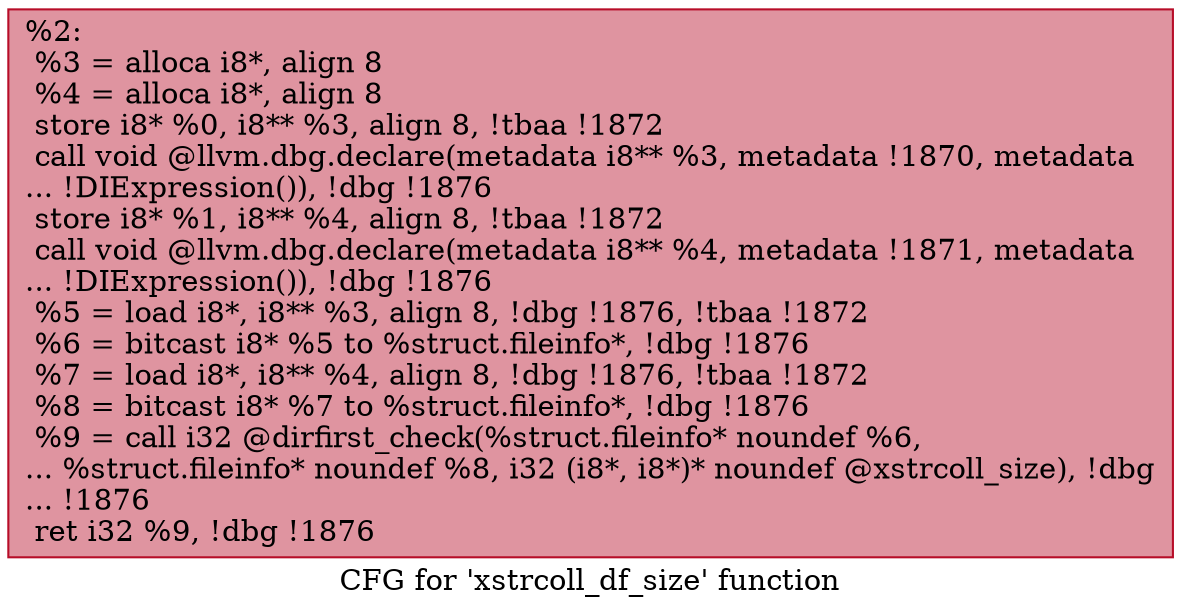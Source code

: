 digraph "CFG for 'xstrcoll_df_size' function" {
	label="CFG for 'xstrcoll_df_size' function";

	Node0x1caa130 [shape=record,color="#b70d28ff", style=filled, fillcolor="#b70d2870",label="{%2:\l  %3 = alloca i8*, align 8\l  %4 = alloca i8*, align 8\l  store i8* %0, i8** %3, align 8, !tbaa !1872\l  call void @llvm.dbg.declare(metadata i8** %3, metadata !1870, metadata\l... !DIExpression()), !dbg !1876\l  store i8* %1, i8** %4, align 8, !tbaa !1872\l  call void @llvm.dbg.declare(metadata i8** %4, metadata !1871, metadata\l... !DIExpression()), !dbg !1876\l  %5 = load i8*, i8** %3, align 8, !dbg !1876, !tbaa !1872\l  %6 = bitcast i8* %5 to %struct.fileinfo*, !dbg !1876\l  %7 = load i8*, i8** %4, align 8, !dbg !1876, !tbaa !1872\l  %8 = bitcast i8* %7 to %struct.fileinfo*, !dbg !1876\l  %9 = call i32 @dirfirst_check(%struct.fileinfo* noundef %6,\l... %struct.fileinfo* noundef %8, i32 (i8*, i8*)* noundef @xstrcoll_size), !dbg\l... !1876\l  ret i32 %9, !dbg !1876\l}"];
}
